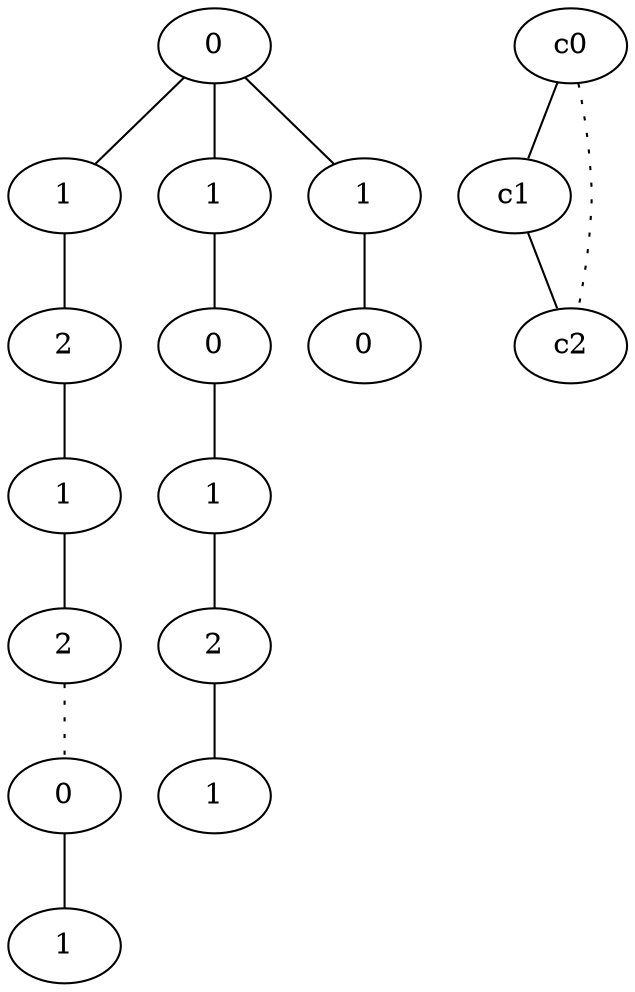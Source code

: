 graph {
a0[label=0];
a1[label=1];
a2[label=2];
a3[label=1];
a4[label=2];
a5[label=0];
a6[label=1];
a7[label=1];
a8[label=0];
a9[label=1];
a10[label=2];
a11[label=1];
a12[label=1];
a13[label=0];
a0 -- a1;
a0 -- a7;
a0 -- a12;
a1 -- a2;
a2 -- a3;
a3 -- a4;
a4 -- a5 [style=dotted];
a5 -- a6;
a7 -- a8;
a8 -- a9;
a9 -- a10;
a10 -- a11;
a12 -- a13;
c0 -- c1;
c0 -- c2 [style=dotted];
c1 -- c2;
}
